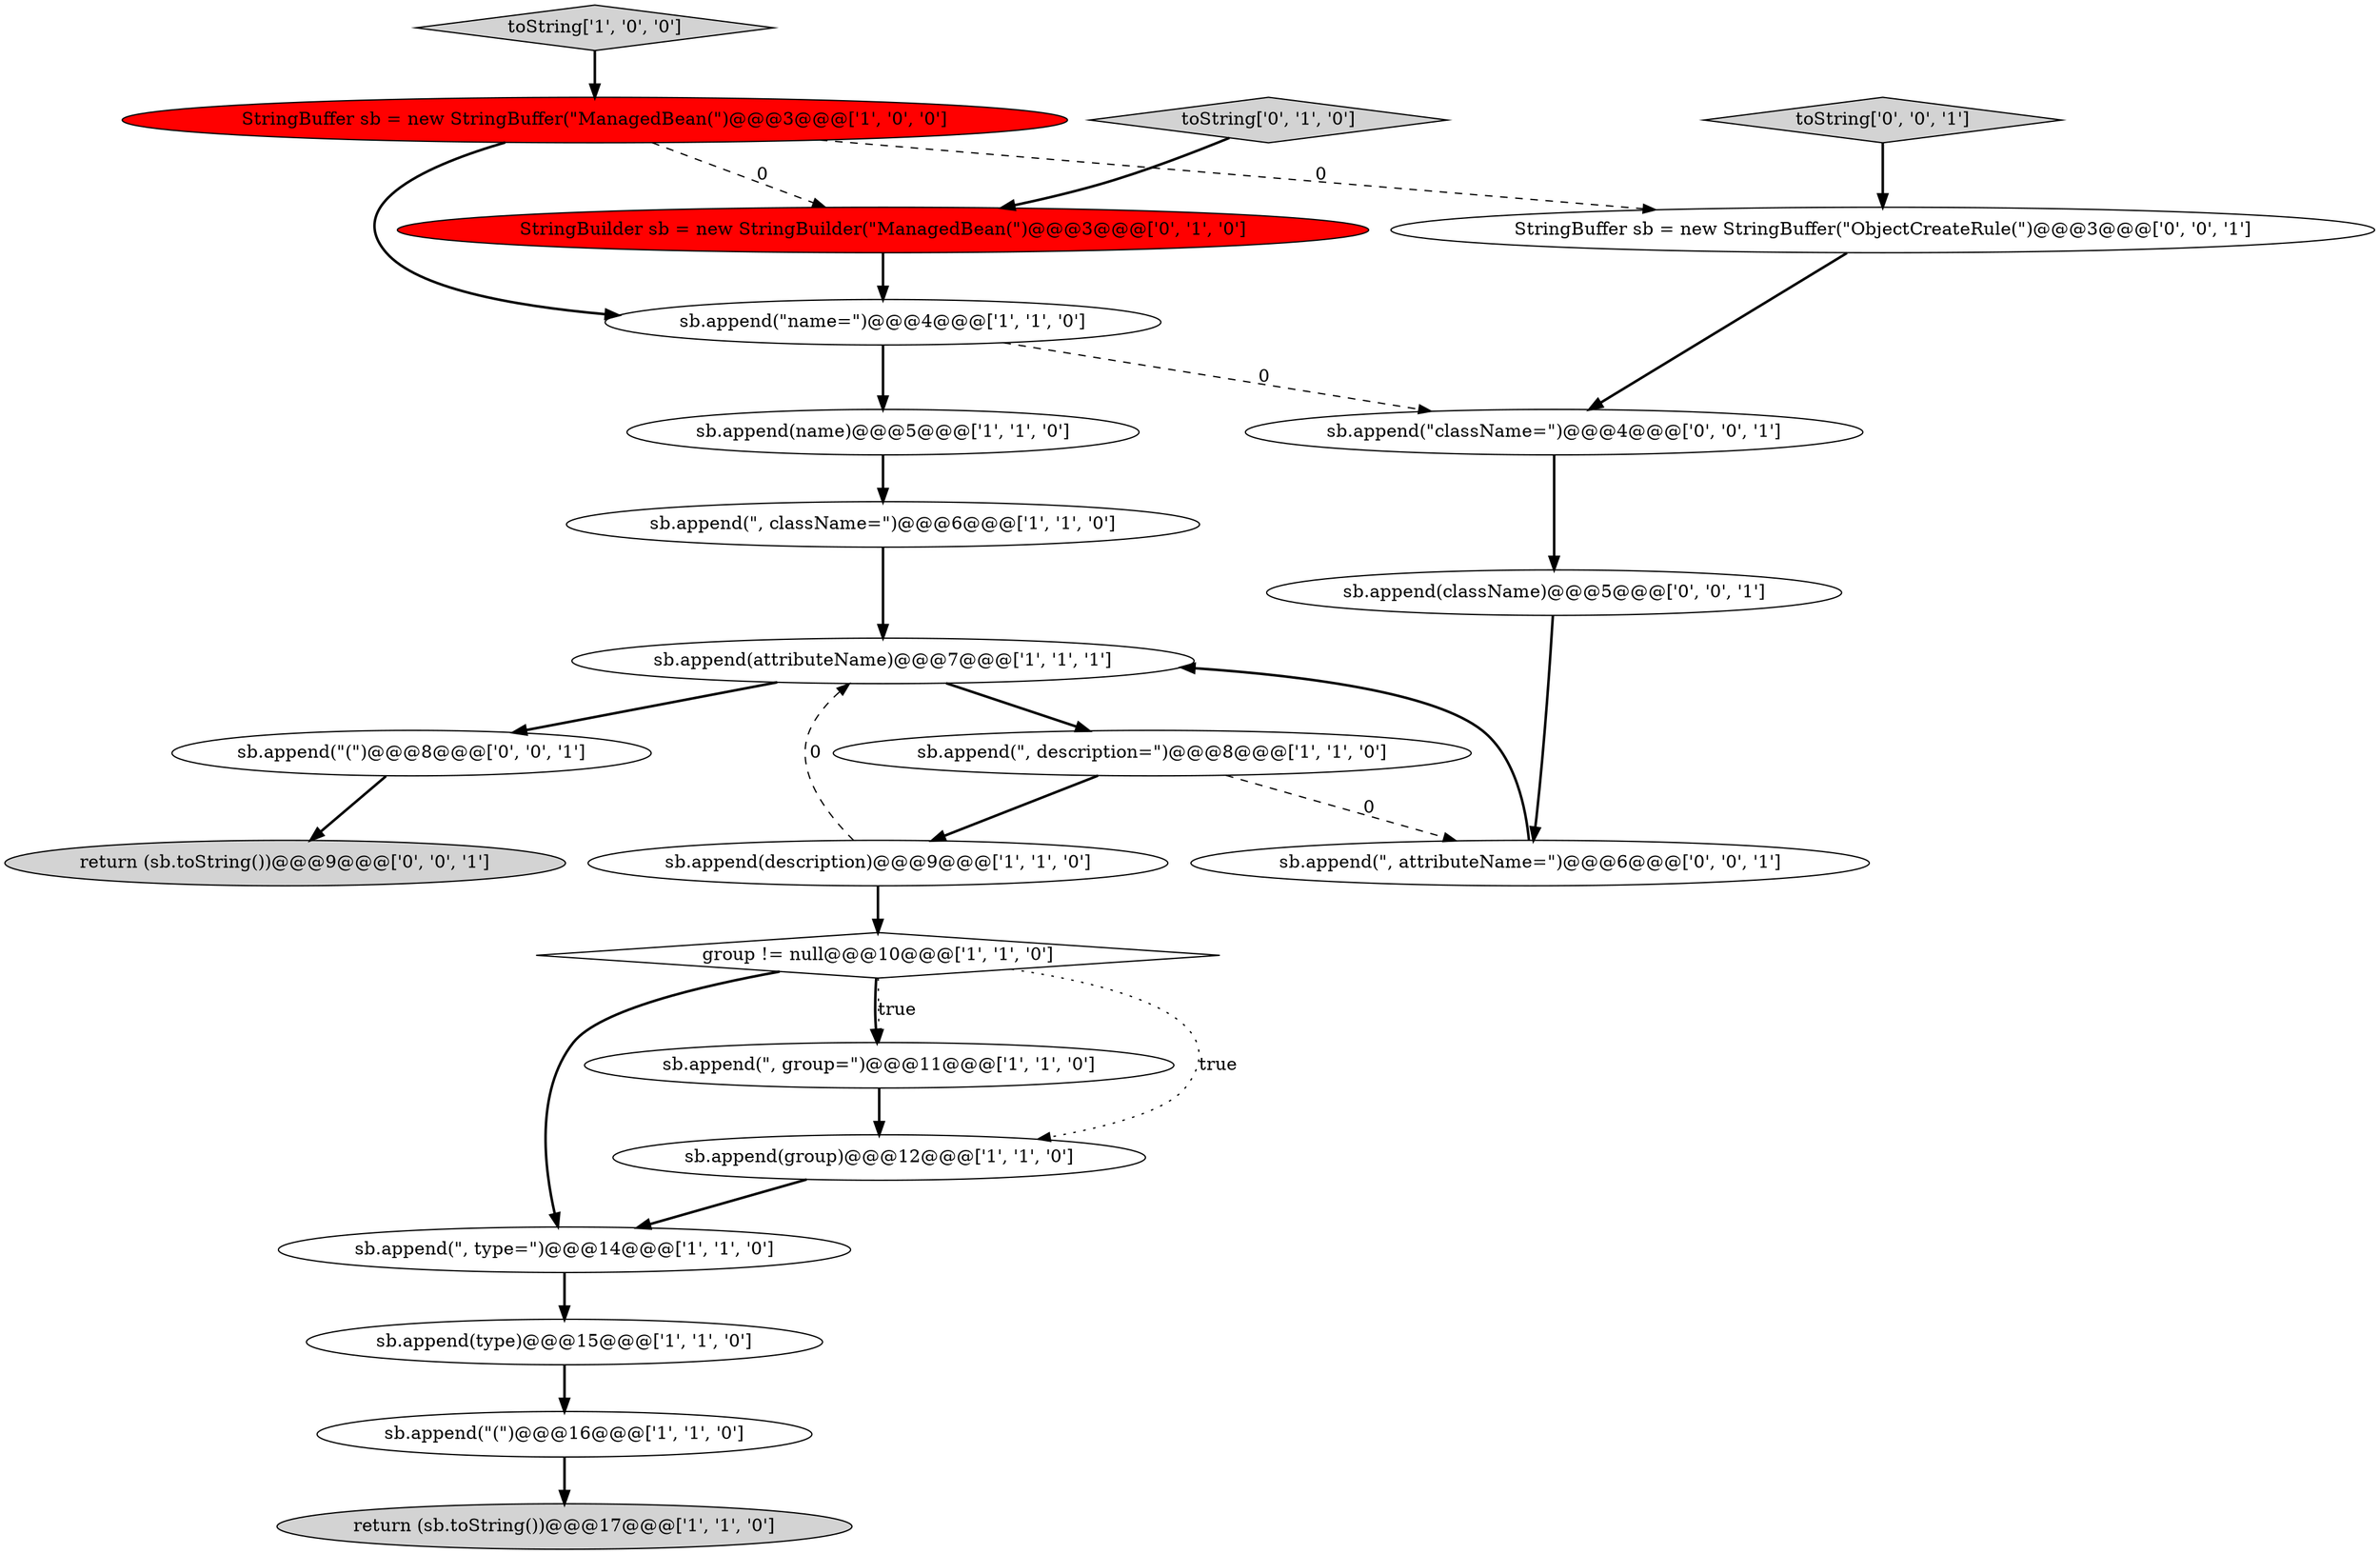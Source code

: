 digraph {
6 [style = filled, label = "sb.append(\"name=\")@@@4@@@['1', '1', '0']", fillcolor = white, shape = ellipse image = "AAA0AAABBB1BBB"];
18 [style = filled, label = "return (sb.toString())@@@9@@@['0', '0', '1']", fillcolor = lightgray, shape = ellipse image = "AAA0AAABBB3BBB"];
2 [style = filled, label = "sb.append(attributeName)@@@7@@@['1', '1', '1']", fillcolor = white, shape = ellipse image = "AAA0AAABBB1BBB"];
3 [style = filled, label = "sb.append(name)@@@5@@@['1', '1', '0']", fillcolor = white, shape = ellipse image = "AAA0AAABBB1BBB"];
14 [style = filled, label = "return (sb.toString())@@@17@@@['1', '1', '0']", fillcolor = lightgray, shape = ellipse image = "AAA0AAABBB1BBB"];
11 [style = filled, label = "sb.append(\"(\")@@@16@@@['1', '1', '0']", fillcolor = white, shape = ellipse image = "AAA0AAABBB1BBB"];
1 [style = filled, label = "sb.append(\", type=\")@@@14@@@['1', '1', '0']", fillcolor = white, shape = ellipse image = "AAA0AAABBB1BBB"];
7 [style = filled, label = "StringBuffer sb = new StringBuffer(\"ManagedBean(\")@@@3@@@['1', '0', '0']", fillcolor = red, shape = ellipse image = "AAA1AAABBB1BBB"];
5 [style = filled, label = "sb.append(type)@@@15@@@['1', '1', '0']", fillcolor = white, shape = ellipse image = "AAA0AAABBB1BBB"];
19 [style = filled, label = "sb.append(\", attributeName=\")@@@6@@@['0', '0', '1']", fillcolor = white, shape = ellipse image = "AAA0AAABBB3BBB"];
20 [style = filled, label = "StringBuffer sb = new StringBuffer(\"ObjectCreateRule(\")@@@3@@@['0', '0', '1']", fillcolor = white, shape = ellipse image = "AAA0AAABBB3BBB"];
22 [style = filled, label = "toString['0', '0', '1']", fillcolor = lightgray, shape = diamond image = "AAA0AAABBB3BBB"];
8 [style = filled, label = "group != null@@@10@@@['1', '1', '0']", fillcolor = white, shape = diamond image = "AAA0AAABBB1BBB"];
12 [style = filled, label = "sb.append(group)@@@12@@@['1', '1', '0']", fillcolor = white, shape = ellipse image = "AAA0AAABBB1BBB"];
23 [style = filled, label = "sb.append(\"(\")@@@8@@@['0', '0', '1']", fillcolor = white, shape = ellipse image = "AAA0AAABBB3BBB"];
17 [style = filled, label = "sb.append(className)@@@5@@@['0', '0', '1']", fillcolor = white, shape = ellipse image = "AAA0AAABBB3BBB"];
9 [style = filled, label = "sb.append(\", description=\")@@@8@@@['1', '1', '0']", fillcolor = white, shape = ellipse image = "AAA0AAABBB1BBB"];
10 [style = filled, label = "toString['1', '0', '0']", fillcolor = lightgray, shape = diamond image = "AAA0AAABBB1BBB"];
13 [style = filled, label = "sb.append(description)@@@9@@@['1', '1', '0']", fillcolor = white, shape = ellipse image = "AAA0AAABBB1BBB"];
15 [style = filled, label = "StringBuilder sb = new StringBuilder(\"ManagedBean(\")@@@3@@@['0', '1', '0']", fillcolor = red, shape = ellipse image = "AAA1AAABBB2BBB"];
4 [style = filled, label = "sb.append(\", group=\")@@@11@@@['1', '1', '0']", fillcolor = white, shape = ellipse image = "AAA0AAABBB1BBB"];
21 [style = filled, label = "sb.append(\"className=\")@@@4@@@['0', '0', '1']", fillcolor = white, shape = ellipse image = "AAA0AAABBB3BBB"];
16 [style = filled, label = "toString['0', '1', '0']", fillcolor = lightgray, shape = diamond image = "AAA0AAABBB2BBB"];
0 [style = filled, label = "sb.append(\", className=\")@@@6@@@['1', '1', '0']", fillcolor = white, shape = ellipse image = "AAA0AAABBB1BBB"];
1->5 [style = bold, label=""];
6->21 [style = dashed, label="0"];
6->3 [style = bold, label=""];
16->15 [style = bold, label=""];
11->14 [style = bold, label=""];
0->2 [style = bold, label=""];
7->20 [style = dashed, label="0"];
15->6 [style = bold, label=""];
19->2 [style = bold, label=""];
2->9 [style = bold, label=""];
12->1 [style = bold, label=""];
10->7 [style = bold, label=""];
17->19 [style = bold, label=""];
8->4 [style = dotted, label="true"];
3->0 [style = bold, label=""];
20->21 [style = bold, label=""];
9->19 [style = dashed, label="0"];
8->1 [style = bold, label=""];
2->23 [style = bold, label=""];
8->12 [style = dotted, label="true"];
22->20 [style = bold, label=""];
13->2 [style = dashed, label="0"];
7->6 [style = bold, label=""];
7->15 [style = dashed, label="0"];
4->12 [style = bold, label=""];
5->11 [style = bold, label=""];
8->4 [style = bold, label=""];
13->8 [style = bold, label=""];
21->17 [style = bold, label=""];
23->18 [style = bold, label=""];
9->13 [style = bold, label=""];
}
